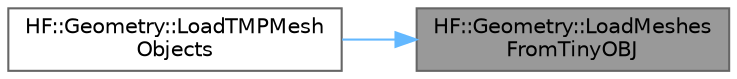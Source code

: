 digraph "HF::Geometry::LoadMeshesFromTinyOBJ"
{
 // LATEX_PDF_SIZE
  bgcolor="transparent";
  edge [fontname=Helvetica,fontsize=10,labelfontname=Helvetica,labelfontsize=10];
  node [fontname=Helvetica,fontsize=10,shape=box,height=0.2,width=0.4];
  rankdir="RL";
  Node1 [label="HF::Geometry::LoadMeshes\lFromTinyOBJ",height=0.2,width=0.4,color="gray40", fillcolor="grey60", style="filled", fontcolor="black",tooltip=" "];
  Node1 -> Node2 [dir="back",color="steelblue1",style="solid"];
  Node2 [label="HF::Geometry::LoadTMPMesh\lObjects",height=0.2,width=0.4,color="grey40", fillcolor="white", style="filled",URL="$a00469.html#a945c4699b13a7c924fd6532ae66963ca",tooltip=" "];
}
